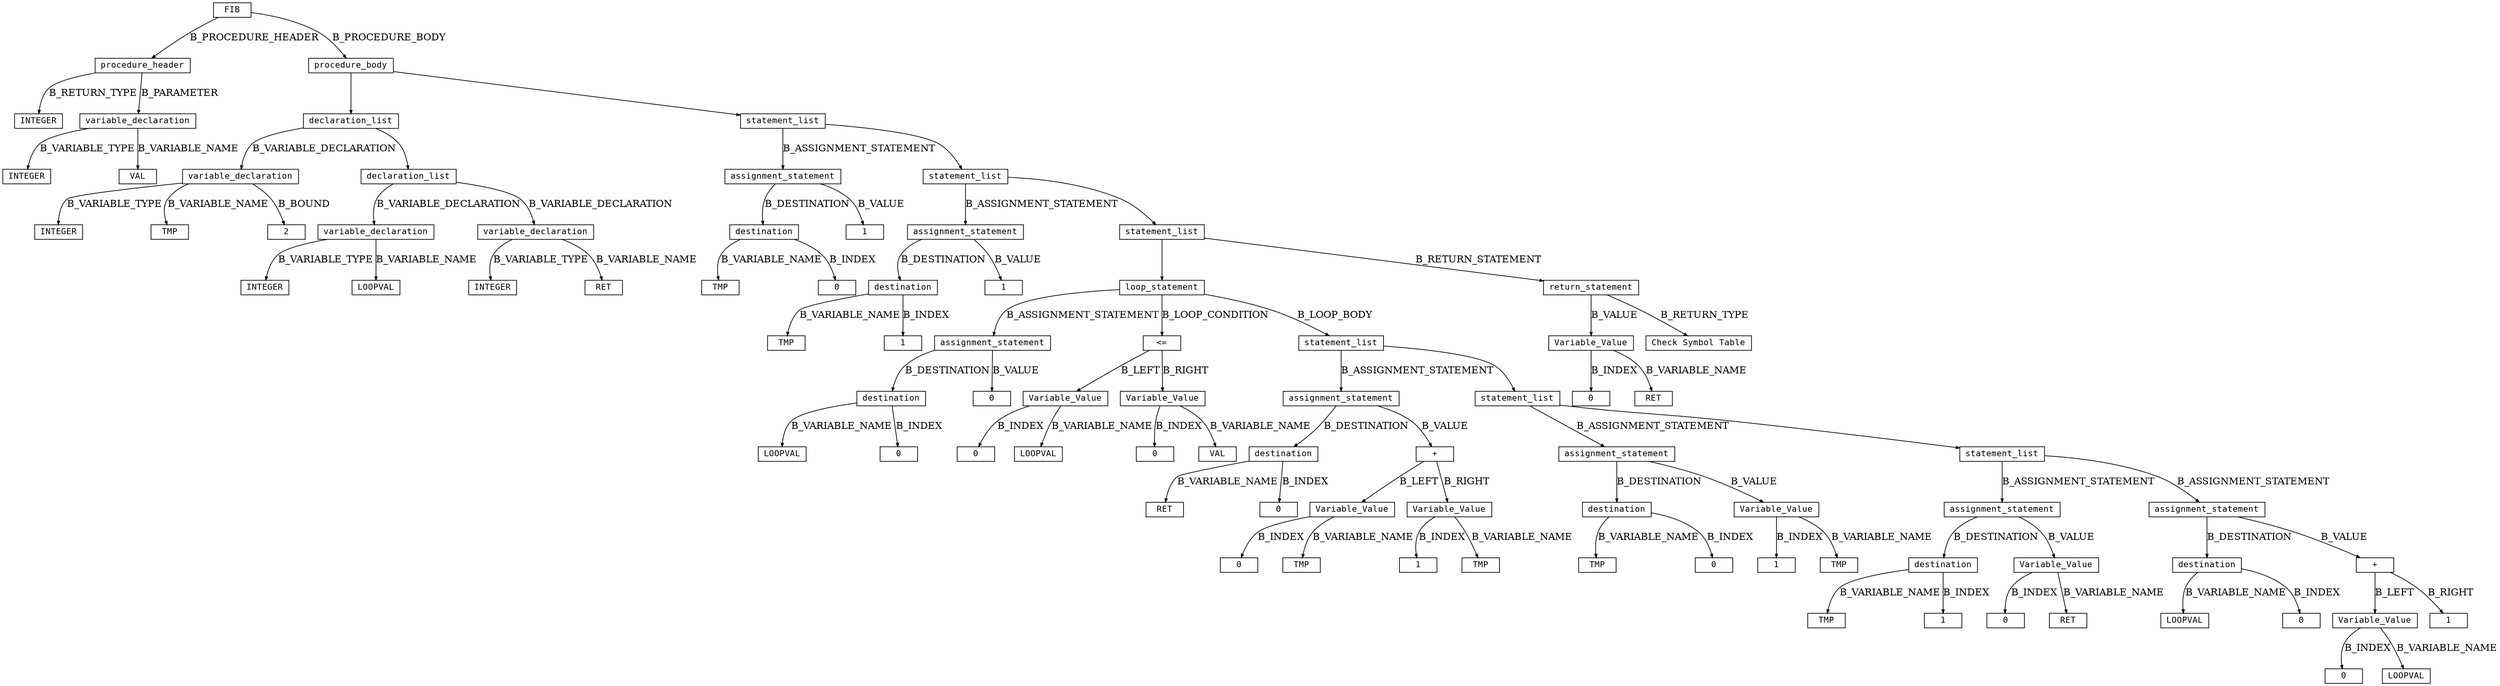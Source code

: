 digraph parsetree {
  node [shape=box, fontsize=12, fontname="Courier", height=.1];
  ranksep=.6;
  edge [arrowsize=.5]
  node1 [label="FIB"]
  node2 [label="procedure_header"]
  node1 -> node2 [ label= "B_PROCEDURE_HEADER" ];
  node3 [label="procedure_body"]
  node1 -> node3 [ label= "B_PROCEDURE_BODY" ];
  node4 [label="INTEGER"]
  node2 -> node4 [ label= "B_RETURN_TYPE" ];
  node5 [label="variable_declaration"]
  node2 -> node5 [ label= "B_PARAMETER" ];
  node6 [label="declaration_list"]
  node3 -> node6 [ label= "" ];
  node7 [label="statement_list"]
  node3 -> node7 [ label= "" ];
  node8 [label="INTEGER"]
  node5 -> node8 [ label= "B_VARIABLE_TYPE" ];
  node9 [label="VAL"]
  node5 -> node9 [ label= "B_VARIABLE_NAME" ];
  node10 [label="variable_declaration"]
  node6 -> node10 [ label= "B_VARIABLE_DECLARATION" ];
  node11 [label="declaration_list"]
  node6 -> node11 [ label= "" ];
  node12 [label="assignment_statement"]
  node7 -> node12 [ label= "B_ASSIGNMENT_STATEMENT" ];
  node13 [label="statement_list"]
  node7 -> node13 [ label= "" ];
  node14 [label="INTEGER"]
  node10 -> node14 [ label= "B_VARIABLE_TYPE" ];
  node15 [label="TMP"]
  node10 -> node15 [ label= "B_VARIABLE_NAME" ];
  node16 [label="2"]
  node10 -> node16 [ label= "B_BOUND" ];
  node17 [label="variable_declaration"]
  node11 -> node17 [ label= "B_VARIABLE_DECLARATION" ];
  node18 [label="variable_declaration"]
  node11 -> node18 [ label= "B_VARIABLE_DECLARATION" ];
  node19 [label="destination"]
  node12 -> node19 [ label= "B_DESTINATION" ];
  node20 [label="1"]
  node12 -> node20 [ label= "B_VALUE" ];
  node21 [label="assignment_statement"]
  node13 -> node21 [ label= "B_ASSIGNMENT_STATEMENT" ];
  node22 [label="statement_list"]
  node13 -> node22 [ label= "" ];
  node23 [label="INTEGER"]
  node17 -> node23 [ label= "B_VARIABLE_TYPE" ];
  node24 [label="LOOPVAL"]
  node17 -> node24 [ label= "B_VARIABLE_NAME" ];
  node25 [label="INTEGER"]
  node18 -> node25 [ label= "B_VARIABLE_TYPE" ];
  node26 [label="RET"]
  node18 -> node26 [ label= "B_VARIABLE_NAME" ];
  node27 [label="TMP"]
  node19 -> node27 [ label= "B_VARIABLE_NAME" ];
  node28 [label="0"]
  node19 -> node28 [ label= "B_INDEX" ];
  node29 [label="destination"]
  node21 -> node29 [ label= "B_DESTINATION" ];
  node30 [label="1"]
  node21 -> node30 [ label= "B_VALUE" ];
  node31 [label="loop_statement"]
  node22 -> node31 [ label= "" ];
  node32 [label="return_statement"]
  node22 -> node32 [ label= "B_RETURN_STATEMENT" ];
  node33 [label="TMP"]
  node29 -> node33 [ label= "B_VARIABLE_NAME" ];
  node34 [label="1"]
  node29 -> node34 [ label= "B_INDEX" ];
  node35 [label="assignment_statement"]
  node31 -> node35 [ label= "B_ASSIGNMENT_STATEMENT" ];
  node36 [label="<="]
  node31 -> node36 [ label= "B_LOOP_CONDITION" ];
  node37 [label="statement_list"]
  node31 -> node37 [ label= "B_LOOP_BODY" ];
  node38 [label="Variable_Value"]
  node32 -> node38 [ label= "B_VALUE" ];
  node39 [label="Check Symbol Table"]
  node32 -> node39 [ label= "B_RETURN_TYPE" ];
  node40 [label="destination"]
  node35 -> node40 [ label= "B_DESTINATION" ];
  node41 [label="0"]
  node35 -> node41 [ label= "B_VALUE" ];
  node42 [label="Variable_Value"]
  node36 -> node42 [ label= "B_LEFT" ];
  node43 [label="Variable_Value"]
  node36 -> node43 [ label= "B_RIGHT" ];
  node44 [label="assignment_statement"]
  node37 -> node44 [ label= "B_ASSIGNMENT_STATEMENT" ];
  node45 [label="statement_list"]
  node37 -> node45 [ label= "" ];
  node46 [label="0"]
  node38 -> node46 [ label= "B_INDEX" ];
  node47 [label="RET"]
  node38 -> node47 [ label= "B_VARIABLE_NAME" ];
  node48 [label="LOOPVAL"]
  node40 -> node48 [ label= "B_VARIABLE_NAME" ];
  node49 [label="0"]
  node40 -> node49 [ label= "B_INDEX" ];
  node50 [label="0"]
  node42 -> node50 [ label= "B_INDEX" ];
  node51 [label="LOOPVAL"]
  node42 -> node51 [ label= "B_VARIABLE_NAME" ];
  node52 [label="0"]
  node43 -> node52 [ label= "B_INDEX" ];
  node53 [label="VAL"]
  node43 -> node53 [ label= "B_VARIABLE_NAME" ];
  node54 [label="destination"]
  node44 -> node54 [ label= "B_DESTINATION" ];
  node55 [label="+"]
  node44 -> node55 [ label= "B_VALUE" ];
  node56 [label="assignment_statement"]
  node45 -> node56 [ label= "B_ASSIGNMENT_STATEMENT" ];
  node57 [label="statement_list"]
  node45 -> node57 [ label= "" ];
  node58 [label="RET"]
  node54 -> node58 [ label= "B_VARIABLE_NAME" ];
  node59 [label="0"]
  node54 -> node59 [ label= "B_INDEX" ];
  node60 [label="Variable_Value"]
  node55 -> node60 [ label= "B_LEFT" ];
  node61 [label="Variable_Value"]
  node55 -> node61 [ label= "B_RIGHT" ];
  node62 [label="destination"]
  node56 -> node62 [ label= "B_DESTINATION" ];
  node63 [label="Variable_Value"]
  node56 -> node63 [ label= "B_VALUE" ];
  node64 [label="assignment_statement"]
  node57 -> node64 [ label= "B_ASSIGNMENT_STATEMENT" ];
  node65 [label="assignment_statement"]
  node57 -> node65 [ label= "B_ASSIGNMENT_STATEMENT" ];
  node66 [label="0"]
  node60 -> node66 [ label= "B_INDEX" ];
  node67 [label="TMP"]
  node60 -> node67 [ label= "B_VARIABLE_NAME" ];
  node68 [label="1"]
  node61 -> node68 [ label= "B_INDEX" ];
  node69 [label="TMP"]
  node61 -> node69 [ label= "B_VARIABLE_NAME" ];
  node70 [label="TMP"]
  node62 -> node70 [ label= "B_VARIABLE_NAME" ];
  node71 [label="0"]
  node62 -> node71 [ label= "B_INDEX" ];
  node72 [label="1"]
  node63 -> node72 [ label= "B_INDEX" ];
  node73 [label="TMP"]
  node63 -> node73 [ label= "B_VARIABLE_NAME" ];
  node74 [label="destination"]
  node64 -> node74 [ label= "B_DESTINATION" ];
  node75 [label="Variable_Value"]
  node64 -> node75 [ label= "B_VALUE" ];
  node76 [label="destination"]
  node65 -> node76 [ label= "B_DESTINATION" ];
  node77 [label="+"]
  node65 -> node77 [ label= "B_VALUE" ];
  node78 [label="TMP"]
  node74 -> node78 [ label= "B_VARIABLE_NAME" ];
  node79 [label="1"]
  node74 -> node79 [ label= "B_INDEX" ];
  node80 [label="0"]
  node75 -> node80 [ label= "B_INDEX" ];
  node81 [label="RET"]
  node75 -> node81 [ label= "B_VARIABLE_NAME" ];
  node82 [label="LOOPVAL"]
  node76 -> node82 [ label= "B_VARIABLE_NAME" ];
  node83 [label="0"]
  node76 -> node83 [ label= "B_INDEX" ];
  node84 [label="Variable_Value"]
  node77 -> node84 [ label= "B_LEFT" ];
  node85 [label="1"]
  node77 -> node85 [ label= "B_RIGHT" ];
  node86 [label="0"]
  node84 -> node86 [ label= "B_INDEX" ];
  node87 [label="LOOPVAL"]
  node84 -> node87 [ label= "B_VARIABLE_NAME" ];
}
